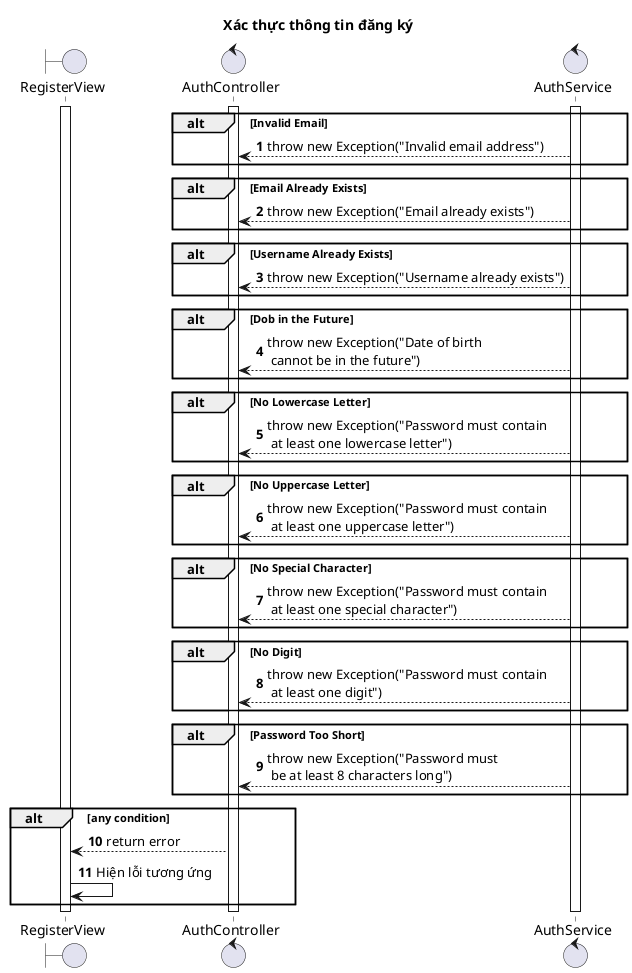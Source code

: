 @startuml
'https://plantuml.com/sequence-diagram

autonumber

title Xác thực thông tin đăng ký

boundary RegisterView
control AuthController
control AuthService

activate RegisterView
activate AuthController
activate AuthService

alt Invalid Email
    AuthService --> AuthController : throw new Exception("Invalid email address")
end

alt Email Already Exists
    AuthService --> AuthController : throw new Exception("Email already exists")
end

alt Username Already Exists
    AuthService --> AuthController : throw new Exception("Username already exists")
end

alt Dob in the Future
    AuthService --> AuthController : throw new Exception("Date of birth\n cannot be in the future")
end

alt No Lowercase Letter
    AuthService --> AuthController : throw new Exception("Password must contain\n at least one lowercase letter")
end

alt No Uppercase Letter
    AuthService --> AuthController : throw new Exception("Password must contain\n at least one uppercase letter")
end

alt No Special Character
    AuthService --> AuthController : throw new Exception("Password must contain\n at least one special character")
end

alt No Digit
    AuthService --> AuthController : throw new Exception("Password must contain\n at least one digit")
end

alt Password Too Short
    AuthService --> AuthController : throw new Exception("Password must\n be at least 8 characters long")
end

alt any condition
    AuthController --> RegisterView : return error
    RegisterView -> RegisterView : Hiện lỗi tương ứng
end

deactivate AuthService
deactivate AuthController
deactivate RegisterView

@enduml
